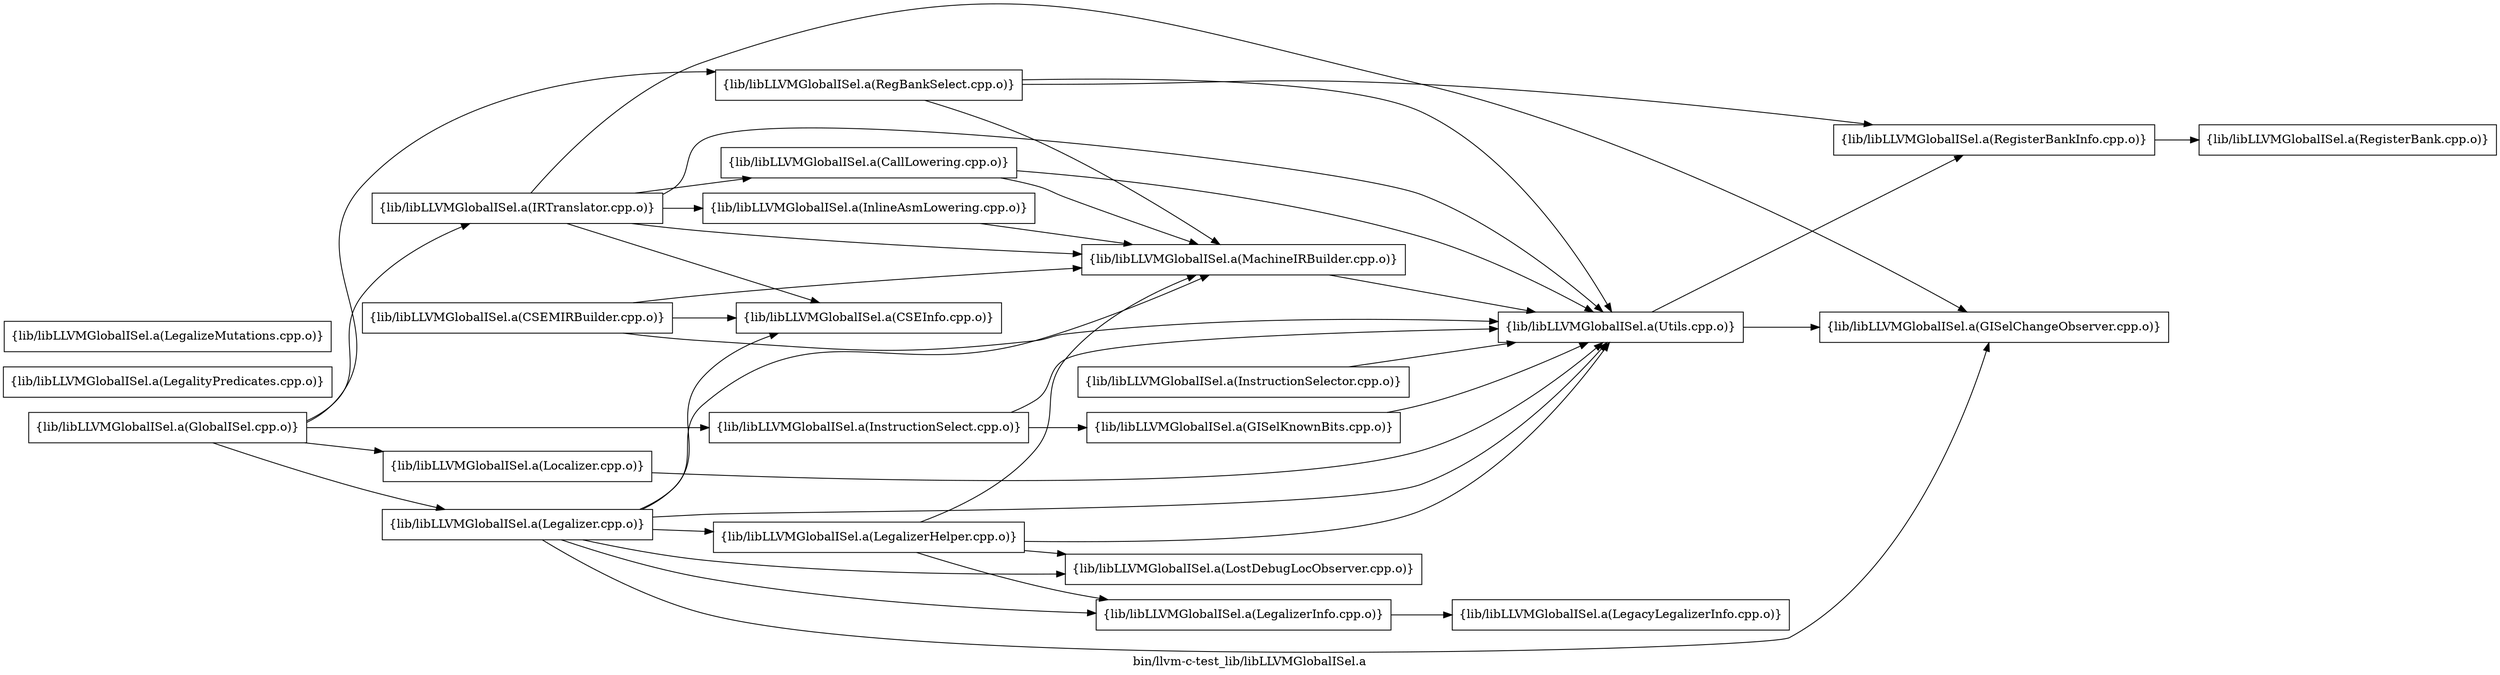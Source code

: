 digraph "bin/llvm-c-test_lib/libLLVMGlobalISel.a" {
	label="bin/llvm-c-test_lib/libLLVMGlobalISel.a";
	rankdir=LR;

	Node0x5613f580e678 [shape=record,shape=box,group=0,label="{lib/libLLVMGlobalISel.a(CSEInfo.cpp.o)}"];
	Node0x5613f580d408 [shape=record,shape=box,group=0,label="{lib/libLLVMGlobalISel.a(GlobalISel.cpp.o)}"];
	Node0x5613f580d408 -> Node0x5613f580b1a8;
	Node0x5613f580d408 -> Node0x5613f5814118;
	Node0x5613f580d408 -> Node0x5613f5815838;
	Node0x5613f580d408 -> Node0x5613f5813808;
	Node0x5613f580d408 -> Node0x5613f5812318;
	Node0x5613f580b1a8 [shape=record,shape=box,group=0,label="{lib/libLLVMGlobalISel.a(IRTranslator.cpp.o)}"];
	Node0x5613f580b1a8 -> Node0x5613f580e678;
	Node0x5613f580b1a8 -> Node0x5613f580c508;
	Node0x5613f580b1a8 -> Node0x5613f58099e8;
	Node0x5613f580b1a8 -> Node0x5613f5818218;
	Node0x5613f580b1a8 -> Node0x5613f5811198;
	Node0x5613f580b1a8 -> Node0x5613f5809e98;
	Node0x5613f5814118 [shape=record,shape=box,group=0,label="{lib/libLLVMGlobalISel.a(InstructionSelect.cpp.o)}"];
	Node0x5613f5814118 -> Node0x5613f5813948;
	Node0x5613f5814118 -> Node0x5613f5809e98;
	Node0x5613f5815838 [shape=record,shape=box,group=0,label="{lib/libLLVMGlobalISel.a(Legalizer.cpp.o)}"];
	Node0x5613f5815838 -> Node0x5613f580e678;
	Node0x5613f5815838 -> Node0x5613f58099e8;
	Node0x5613f5815838 -> Node0x5613f5811ff8;
	Node0x5613f5815838 -> Node0x5613f5811378;
	Node0x5613f5815838 -> Node0x5613f5813218;
	Node0x5613f5815838 -> Node0x5613f5811198;
	Node0x5613f5815838 -> Node0x5613f5809e98;
	Node0x5613f5812318 [shape=record,shape=box,group=0,label="{lib/libLLVMGlobalISel.a(RegBankSelect.cpp.o)}"];
	Node0x5613f5812318 -> Node0x5613f5811198;
	Node0x5613f5812318 -> Node0x5613f580b978;
	Node0x5613f5812318 -> Node0x5613f5809e98;
	Node0x5613f580c508 [shape=record,shape=box,group=0,label="{lib/libLLVMGlobalISel.a(CallLowering.cpp.o)}"];
	Node0x5613f580c508 -> Node0x5613f5811198;
	Node0x5613f580c508 -> Node0x5613f5809e98;
	Node0x5613f5811198 [shape=record,shape=box,group=0,label="{lib/libLLVMGlobalISel.a(MachineIRBuilder.cpp.o)}"];
	Node0x5613f5811198 -> Node0x5613f5809e98;
	Node0x5613f5809e98 [shape=record,shape=box,group=0,label="{lib/libLLVMGlobalISel.a(Utils.cpp.o)}"];
	Node0x5613f5809e98 -> Node0x5613f58099e8;
	Node0x5613f5809e98 -> Node0x5613f580b978;
	Node0x5613f5815248 [shape=record,shape=box,group=0,label="{lib/libLLVMGlobalISel.a(LegalityPredicates.cpp.o)}"];
	Node0x5613f5815f68 [shape=record,shape=box,group=0,label="{lib/libLLVMGlobalISel.a(LegalizeMutations.cpp.o)}"];
	Node0x5613f5811378 [shape=record,shape=box,group=0,label="{lib/libLLVMGlobalISel.a(LegalizerInfo.cpp.o)}"];
	Node0x5613f5811378 -> Node0x5613f5811af8;
	Node0x5613f5811af8 [shape=record,shape=box,group=0,label="{lib/libLLVMGlobalISel.a(LegacyLegalizerInfo.cpp.o)}"];
	Node0x5613f580ad48 [shape=record,shape=box,group=0,label="{lib/libLLVMGlobalISel.a(RegisterBank.cpp.o)}"];
	Node0x5613f580b978 [shape=record,shape=box,group=0,label="{lib/libLLVMGlobalISel.a(RegisterBankInfo.cpp.o)}"];
	Node0x5613f580b978 -> Node0x5613f580ad48;
	Node0x5613f5814528 [shape=record,shape=box,group=0,label="{lib/libLLVMGlobalISel.a(InstructionSelector.cpp.o)}"];
	Node0x5613f5814528 -> Node0x5613f5809e98;
	Node0x5613f5813808 [shape=record,shape=box,group=0,label="{lib/libLLVMGlobalISel.a(Localizer.cpp.o)}"];
	Node0x5613f5813808 -> Node0x5613f5809e98;
	Node0x5613f58099e8 [shape=record,shape=box,group=0,label="{lib/libLLVMGlobalISel.a(GISelChangeObserver.cpp.o)}"];
	Node0x5613f5818218 [shape=record,shape=box,group=0,label="{lib/libLLVMGlobalISel.a(InlineAsmLowering.cpp.o)}"];
	Node0x5613f5818218 -> Node0x5613f5811198;
	Node0x5613f580bbf8 [shape=record,shape=box,group=0,label="{lib/libLLVMGlobalISel.a(CSEMIRBuilder.cpp.o)}"];
	Node0x5613f580bbf8 -> Node0x5613f580e678;
	Node0x5613f580bbf8 -> Node0x5613f5811198;
	Node0x5613f580bbf8 -> Node0x5613f5809e98;
	Node0x5613f5813948 [shape=record,shape=box,group=0,label="{lib/libLLVMGlobalISel.a(GISelKnownBits.cpp.o)}"];
	Node0x5613f5813948 -> Node0x5613f5809e98;
	Node0x5613f5811ff8 [shape=record,shape=box,group=0,label="{lib/libLLVMGlobalISel.a(LegalizerHelper.cpp.o)}"];
	Node0x5613f5811ff8 -> Node0x5613f5811378;
	Node0x5613f5811ff8 -> Node0x5613f5813218;
	Node0x5613f5811ff8 -> Node0x5613f5811198;
	Node0x5613f5811ff8 -> Node0x5613f5809e98;
	Node0x5613f5813218 [shape=record,shape=box,group=0,label="{lib/libLLVMGlobalISel.a(LostDebugLocObserver.cpp.o)}"];
}
